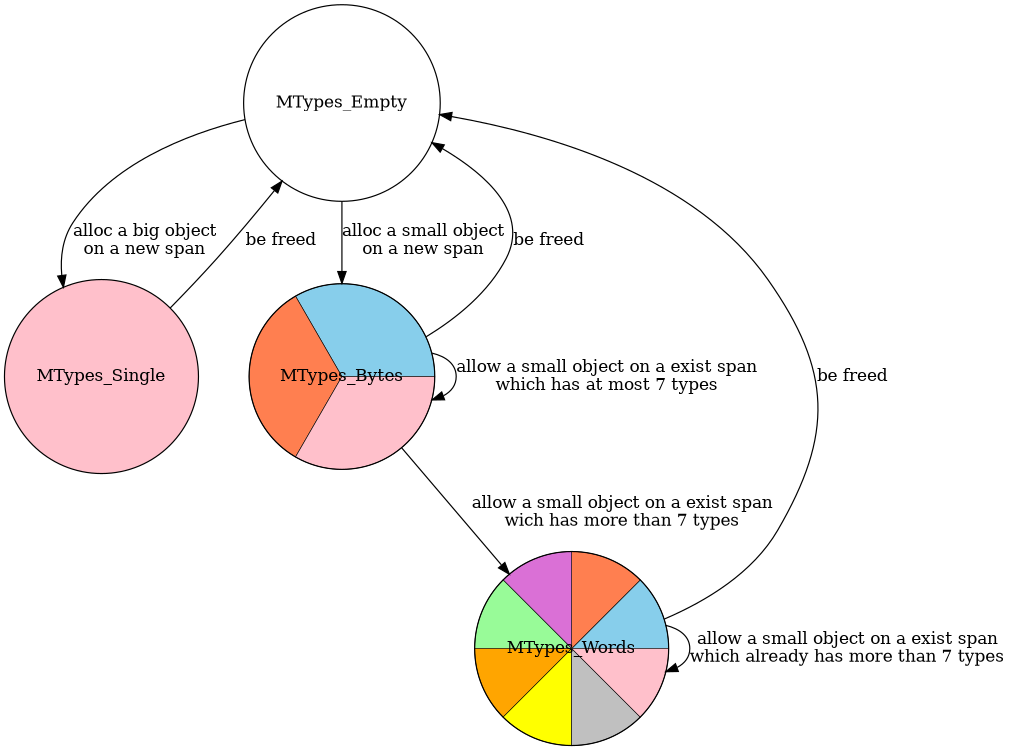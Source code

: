 digraph t {
	node [shape = circle];
	size = "8,5"
	
	MTypes_Empty -> MTypes_Single [label = "alloc a big object\non a new span"];
	MTypes_Empty -> MTypes_Bytes [label = "alloc a small object\non a new span"];
	MTypes_Bytes -> MTypes_Bytes [label = "allow a small object on a exist span\nwhich has at most 7 types"];
	MTypes_Bytes -> MTypes_Words [label = "allow a small object on a exist span\nwich has more than 7 types"];
	MTypes_Words -> MTypes_Words [label = "allow a small object on a exist span\nwhich already has more than 7 types"];

	MTypes_Single [style = filled, fillcolor = pink];
	MTypes_Bytes [style = wedged, fillcolor = "skyblue:coral:pink"];
	MTypes_Words [style = wedged, fillcolor = "skyblue:coral:orchid:palegreen:orange:yellow:grey:pink"];

	edge [label = "be freed"];
	MTypes_Words -> MTypes_Empty;
	MTypes_Bytes -> MTypes_Empty;
	MTypes_Single -> MTypes_Empty;
}
